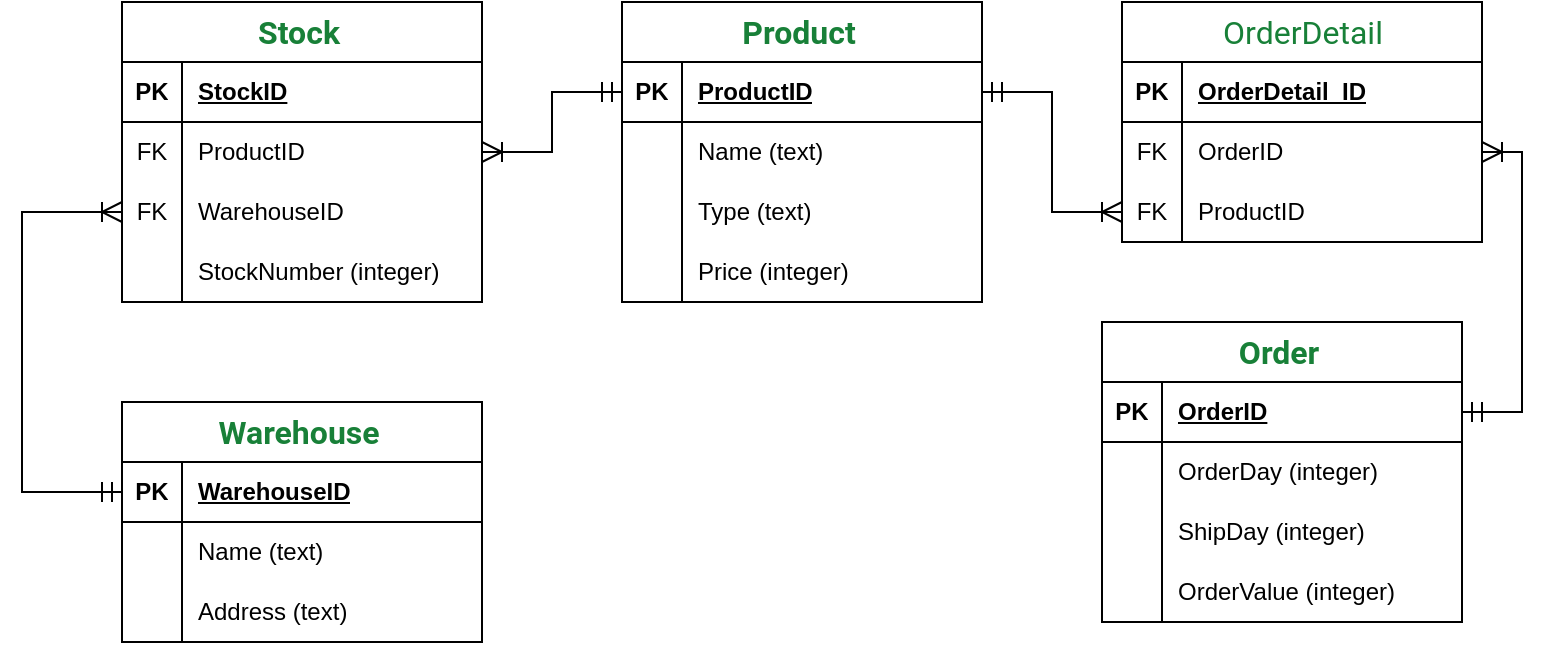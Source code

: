 <mxfile version="27.1.4">
  <diagram id="R2lEEEUBdFMjLlhIrx00" name="Page-1">
    <mxGraphModel dx="499" dy="635" grid="1" gridSize="10" guides="1" tooltips="1" connect="1" arrows="1" fold="1" page="1" pageScale="1" pageWidth="850" pageHeight="1100" math="0" shadow="0" extFonts="Permanent Marker^https://fonts.googleapis.com/css?family=Permanent+Marker">
      <root>
        <mxCell id="0" />
        <mxCell id="1" parent="0" />
        <mxCell id="z6TSqeDzIO31wu6o8p_4-1" value="&lt;span style=&quot;box-sizing: border-box; margin: 0px; padding: 0px; font-size: 12pt; font-weight: 400; text-align: left; white-space-collapse: preserve; background-color: transparent; color: rgb(24, 128, 56); font-family: Roboto, sans-serif;&quot;&gt;&lt;span style=&quot;box-sizing: border-box; margin: 0px; padding: 0px; font-variant-numeric: normal; font-variant-east-asian: normal; font-variant-alternates: normal; font-variant-position: normal; font-variant-emoji: normal; vertical-align: baseline; text-wrap-mode: wrap;&quot;&gt;&lt;span style=&quot;box-sizing: border-box; margin: 0px; padding: 0px; font-weight: bolder;&quot;&gt;Product&lt;/span&gt;&lt;/span&gt;&lt;/span&gt;&lt;span style=&quot;box-sizing: border-box; margin: 0px; padding: 0px; font-size: 12pt; font-weight: 400; text-align: left; white-space-collapse: preserve; background-color: transparent; font-family: Roboto, sans-serif;&quot;&gt;&lt;span style=&quot;box-sizing: border-box; margin: 0px; padding: 0px; font-variant-numeric: normal; font-variant-east-asian: normal; font-variant-alternates: normal; font-variant-position: normal; font-variant-emoji: normal; vertical-align: baseline; text-wrap-mode: wrap;&quot;&gt; &lt;/span&gt;&lt;/span&gt;" style="shape=table;startSize=30;container=1;collapsible=1;childLayout=tableLayout;fixedRows=1;rowLines=0;fontStyle=1;align=center;resizeLast=1;html=1;" vertex="1" parent="1">
          <mxGeometry x="510" y="80" width="180" height="150" as="geometry" />
        </mxCell>
        <mxCell id="z6TSqeDzIO31wu6o8p_4-2" value="" style="shape=tableRow;horizontal=0;startSize=0;swimlaneHead=0;swimlaneBody=0;fillColor=none;collapsible=0;dropTarget=0;points=[[0,0.5],[1,0.5]];portConstraint=eastwest;top=0;left=0;right=0;bottom=1;" vertex="1" parent="z6TSqeDzIO31wu6o8p_4-1">
          <mxGeometry y="30" width="180" height="30" as="geometry" />
        </mxCell>
        <mxCell id="z6TSqeDzIO31wu6o8p_4-3" value="PK" style="shape=partialRectangle;connectable=0;fillColor=none;top=0;left=0;bottom=0;right=0;fontStyle=1;overflow=hidden;whiteSpace=wrap;html=1;" vertex="1" parent="z6TSqeDzIO31wu6o8p_4-2">
          <mxGeometry width="30" height="30" as="geometry">
            <mxRectangle width="30" height="30" as="alternateBounds" />
          </mxGeometry>
        </mxCell>
        <mxCell id="z6TSqeDzIO31wu6o8p_4-4" value="ProductID" style="shape=partialRectangle;connectable=0;fillColor=none;top=0;left=0;bottom=0;right=0;align=left;spacingLeft=6;fontStyle=5;overflow=hidden;whiteSpace=wrap;html=1;" vertex="1" parent="z6TSqeDzIO31wu6o8p_4-2">
          <mxGeometry x="30" width="150" height="30" as="geometry">
            <mxRectangle width="150" height="30" as="alternateBounds" />
          </mxGeometry>
        </mxCell>
        <mxCell id="z6TSqeDzIO31wu6o8p_4-5" value="" style="shape=tableRow;horizontal=0;startSize=0;swimlaneHead=0;swimlaneBody=0;fillColor=none;collapsible=0;dropTarget=0;points=[[0,0.5],[1,0.5]];portConstraint=eastwest;top=0;left=0;right=0;bottom=0;" vertex="1" parent="z6TSqeDzIO31wu6o8p_4-1">
          <mxGeometry y="60" width="180" height="30" as="geometry" />
        </mxCell>
        <mxCell id="z6TSqeDzIO31wu6o8p_4-6" value="" style="shape=partialRectangle;connectable=0;fillColor=none;top=0;left=0;bottom=0;right=0;editable=1;overflow=hidden;whiteSpace=wrap;html=1;" vertex="1" parent="z6TSqeDzIO31wu6o8p_4-5">
          <mxGeometry width="30" height="30" as="geometry">
            <mxRectangle width="30" height="30" as="alternateBounds" />
          </mxGeometry>
        </mxCell>
        <mxCell id="z6TSqeDzIO31wu6o8p_4-7" value="Name (text)" style="shape=partialRectangle;connectable=0;fillColor=none;top=0;left=0;bottom=0;right=0;align=left;spacingLeft=6;overflow=hidden;whiteSpace=wrap;html=1;" vertex="1" parent="z6TSqeDzIO31wu6o8p_4-5">
          <mxGeometry x="30" width="150" height="30" as="geometry">
            <mxRectangle width="150" height="30" as="alternateBounds" />
          </mxGeometry>
        </mxCell>
        <mxCell id="z6TSqeDzIO31wu6o8p_4-8" value="" style="shape=tableRow;horizontal=0;startSize=0;swimlaneHead=0;swimlaneBody=0;fillColor=none;collapsible=0;dropTarget=0;points=[[0,0.5],[1,0.5]];portConstraint=eastwest;top=0;left=0;right=0;bottom=0;" vertex="1" parent="z6TSqeDzIO31wu6o8p_4-1">
          <mxGeometry y="90" width="180" height="30" as="geometry" />
        </mxCell>
        <mxCell id="z6TSqeDzIO31wu6o8p_4-9" value="" style="shape=partialRectangle;connectable=0;fillColor=none;top=0;left=0;bottom=0;right=0;editable=1;overflow=hidden;whiteSpace=wrap;html=1;" vertex="1" parent="z6TSqeDzIO31wu6o8p_4-8">
          <mxGeometry width="30" height="30" as="geometry">
            <mxRectangle width="30" height="30" as="alternateBounds" />
          </mxGeometry>
        </mxCell>
        <mxCell id="z6TSqeDzIO31wu6o8p_4-10" value="Type (text)" style="shape=partialRectangle;connectable=0;fillColor=none;top=0;left=0;bottom=0;right=0;align=left;spacingLeft=6;overflow=hidden;whiteSpace=wrap;html=1;" vertex="1" parent="z6TSqeDzIO31wu6o8p_4-8">
          <mxGeometry x="30" width="150" height="30" as="geometry">
            <mxRectangle width="150" height="30" as="alternateBounds" />
          </mxGeometry>
        </mxCell>
        <mxCell id="z6TSqeDzIO31wu6o8p_4-11" value="" style="shape=tableRow;horizontal=0;startSize=0;swimlaneHead=0;swimlaneBody=0;fillColor=none;collapsible=0;dropTarget=0;points=[[0,0.5],[1,0.5]];portConstraint=eastwest;top=0;left=0;right=0;bottom=0;" vertex="1" parent="z6TSqeDzIO31wu6o8p_4-1">
          <mxGeometry y="120" width="180" height="30" as="geometry" />
        </mxCell>
        <mxCell id="z6TSqeDzIO31wu6o8p_4-12" value="" style="shape=partialRectangle;connectable=0;fillColor=none;top=0;left=0;bottom=0;right=0;editable=1;overflow=hidden;whiteSpace=wrap;html=1;" vertex="1" parent="z6TSqeDzIO31wu6o8p_4-11">
          <mxGeometry width="30" height="30" as="geometry">
            <mxRectangle width="30" height="30" as="alternateBounds" />
          </mxGeometry>
        </mxCell>
        <mxCell id="z6TSqeDzIO31wu6o8p_4-13" value="Price (integer)" style="shape=partialRectangle;connectable=0;fillColor=none;top=0;left=0;bottom=0;right=0;align=left;spacingLeft=6;overflow=hidden;whiteSpace=wrap;html=1;" vertex="1" parent="z6TSqeDzIO31wu6o8p_4-11">
          <mxGeometry x="30" width="150" height="30" as="geometry">
            <mxRectangle width="150" height="30" as="alternateBounds" />
          </mxGeometry>
        </mxCell>
        <mxCell id="z6TSqeDzIO31wu6o8p_4-53" value="&lt;div style=&quot;text-align: left;&quot;&gt;&lt;span style=&quot;box-sizing: border-box; margin: 0px; padding: 0px; font-size: 12pt; font-weight: 400; white-space-collapse: preserve; background-color: transparent; color: rgb(24, 128, 56); font-family: Roboto, sans-serif;&quot;&gt;&lt;span style=&quot;box-sizing: border-box; margin: 0px; padding: 0px; font-variant-numeric: normal; font-variant-east-asian: normal; font-variant-alternates: normal; font-variant-position: normal; font-variant-emoji: normal; vertical-align: baseline; text-wrap-mode: wrap;&quot;&gt;&lt;span style=&quot;box-sizing: border-box; margin: 0px; padding: 0px; font-weight: bolder;&quot;&gt;Order&lt;/span&gt;&lt;/span&gt;&lt;/span&gt;&lt;span style=&quot;box-sizing: border-box; margin: 0px; padding: 0px; font-size: 12pt; font-weight: 400; white-space-collapse: preserve; background-color: transparent; font-family: Roboto, sans-serif;&quot;&gt;&lt;span style=&quot;box-sizing: border-box; margin: 0px; padding: 0px; font-variant-numeric: normal; font-variant-east-asian: normal; font-variant-alternates: normal; font-variant-position: normal; font-variant-emoji: normal; vertical-align: baseline; text-wrap-mode: wrap;&quot;&gt; &lt;/span&gt;&lt;/span&gt;&lt;/div&gt;" style="shape=table;startSize=30;container=1;collapsible=1;childLayout=tableLayout;fixedRows=1;rowLines=0;fontStyle=1;align=center;resizeLast=1;html=1;" vertex="1" parent="1">
          <mxGeometry x="750" y="240" width="180" height="150" as="geometry" />
        </mxCell>
        <mxCell id="z6TSqeDzIO31wu6o8p_4-54" value="" style="shape=tableRow;horizontal=0;startSize=0;swimlaneHead=0;swimlaneBody=0;fillColor=none;collapsible=0;dropTarget=0;points=[[0,0.5],[1,0.5]];portConstraint=eastwest;top=0;left=0;right=0;bottom=1;" vertex="1" parent="z6TSqeDzIO31wu6o8p_4-53">
          <mxGeometry y="30" width="180" height="30" as="geometry" />
        </mxCell>
        <mxCell id="z6TSqeDzIO31wu6o8p_4-55" value="PK" style="shape=partialRectangle;connectable=0;fillColor=none;top=0;left=0;bottom=0;right=0;fontStyle=1;overflow=hidden;whiteSpace=wrap;html=1;" vertex="1" parent="z6TSqeDzIO31wu6o8p_4-54">
          <mxGeometry width="30" height="30" as="geometry">
            <mxRectangle width="30" height="30" as="alternateBounds" />
          </mxGeometry>
        </mxCell>
        <mxCell id="z6TSqeDzIO31wu6o8p_4-56" value="OrderID" style="shape=partialRectangle;connectable=0;fillColor=none;top=0;left=0;bottom=0;right=0;align=left;spacingLeft=6;fontStyle=5;overflow=hidden;whiteSpace=wrap;html=1;" vertex="1" parent="z6TSqeDzIO31wu6o8p_4-54">
          <mxGeometry x="30" width="150" height="30" as="geometry">
            <mxRectangle width="150" height="30" as="alternateBounds" />
          </mxGeometry>
        </mxCell>
        <mxCell id="z6TSqeDzIO31wu6o8p_4-60" value="" style="shape=tableRow;horizontal=0;startSize=0;swimlaneHead=0;swimlaneBody=0;fillColor=none;collapsible=0;dropTarget=0;points=[[0,0.5],[1,0.5]];portConstraint=eastwest;top=0;left=0;right=0;bottom=0;" vertex="1" parent="z6TSqeDzIO31wu6o8p_4-53">
          <mxGeometry y="60" width="180" height="30" as="geometry" />
        </mxCell>
        <mxCell id="z6TSqeDzIO31wu6o8p_4-61" value="" style="shape=partialRectangle;connectable=0;fillColor=none;top=0;left=0;bottom=0;right=0;editable=1;overflow=hidden;whiteSpace=wrap;html=1;" vertex="1" parent="z6TSqeDzIO31wu6o8p_4-60">
          <mxGeometry width="30" height="30" as="geometry">
            <mxRectangle width="30" height="30" as="alternateBounds" />
          </mxGeometry>
        </mxCell>
        <mxCell id="z6TSqeDzIO31wu6o8p_4-62" value="OrderDay (integer)" style="shape=partialRectangle;connectable=0;fillColor=none;top=0;left=0;bottom=0;right=0;align=left;spacingLeft=6;overflow=hidden;whiteSpace=wrap;html=1;" vertex="1" parent="z6TSqeDzIO31wu6o8p_4-60">
          <mxGeometry x="30" width="150" height="30" as="geometry">
            <mxRectangle width="150" height="30" as="alternateBounds" />
          </mxGeometry>
        </mxCell>
        <mxCell id="z6TSqeDzIO31wu6o8p_4-121" style="shape=tableRow;horizontal=0;startSize=0;swimlaneHead=0;swimlaneBody=0;fillColor=none;collapsible=0;dropTarget=0;points=[[0,0.5],[1,0.5]];portConstraint=eastwest;top=0;left=0;right=0;bottom=0;" vertex="1" parent="z6TSqeDzIO31wu6o8p_4-53">
          <mxGeometry y="90" width="180" height="30" as="geometry" />
        </mxCell>
        <mxCell id="z6TSqeDzIO31wu6o8p_4-122" style="shape=partialRectangle;connectable=0;fillColor=none;top=0;left=0;bottom=0;right=0;editable=1;overflow=hidden;whiteSpace=wrap;html=1;" vertex="1" parent="z6TSqeDzIO31wu6o8p_4-121">
          <mxGeometry width="30" height="30" as="geometry">
            <mxRectangle width="30" height="30" as="alternateBounds" />
          </mxGeometry>
        </mxCell>
        <mxCell id="z6TSqeDzIO31wu6o8p_4-123" value="ShipDay (integer)" style="shape=partialRectangle;connectable=0;fillColor=none;top=0;left=0;bottom=0;right=0;align=left;spacingLeft=6;overflow=hidden;whiteSpace=wrap;html=1;" vertex="1" parent="z6TSqeDzIO31wu6o8p_4-121">
          <mxGeometry x="30" width="150" height="30" as="geometry">
            <mxRectangle width="150" height="30" as="alternateBounds" />
          </mxGeometry>
        </mxCell>
        <mxCell id="z6TSqeDzIO31wu6o8p_4-124" style="shape=tableRow;horizontal=0;startSize=0;swimlaneHead=0;swimlaneBody=0;fillColor=none;collapsible=0;dropTarget=0;points=[[0,0.5],[1,0.5]];portConstraint=eastwest;top=0;left=0;right=0;bottom=0;" vertex="1" parent="z6TSqeDzIO31wu6o8p_4-53">
          <mxGeometry y="120" width="180" height="30" as="geometry" />
        </mxCell>
        <mxCell id="z6TSqeDzIO31wu6o8p_4-125" style="shape=partialRectangle;connectable=0;fillColor=none;top=0;left=0;bottom=0;right=0;editable=1;overflow=hidden;whiteSpace=wrap;html=1;" vertex="1" parent="z6TSqeDzIO31wu6o8p_4-124">
          <mxGeometry width="30" height="30" as="geometry">
            <mxRectangle width="30" height="30" as="alternateBounds" />
          </mxGeometry>
        </mxCell>
        <mxCell id="z6TSqeDzIO31wu6o8p_4-126" value="OrderValue (integer)" style="shape=partialRectangle;connectable=0;fillColor=none;top=0;left=0;bottom=0;right=0;align=left;spacingLeft=6;overflow=hidden;whiteSpace=wrap;html=1;" vertex="1" parent="z6TSqeDzIO31wu6o8p_4-124">
          <mxGeometry x="30" width="150" height="30" as="geometry">
            <mxRectangle width="150" height="30" as="alternateBounds" />
          </mxGeometry>
        </mxCell>
        <mxCell id="z6TSqeDzIO31wu6o8p_4-67" value="&lt;span style=&quot;box-sizing: border-box; margin: 0px; padding: 0px; font-size: 12pt; font-weight: 400; text-align: left; white-space-collapse: preserve; background-color: transparent; color: rgb(24, 128, 56); font-family: Roboto, sans-serif;&quot;&gt;&lt;span style=&quot;box-sizing: border-box; margin: 0px; padding: 0px; font-variant-numeric: normal; font-variant-east-asian: normal; font-variant-alternates: normal; font-variant-position: normal; font-variant-emoji: normal; vertical-align: baseline; text-wrap-mode: wrap;&quot;&gt;&lt;span style=&quot;box-sizing: border-box; margin: 0px; padding: 0px; font-weight: bolder;&quot;&gt;Warehouse&lt;/span&gt;&lt;/span&gt;&lt;/span&gt;&lt;span style=&quot;box-sizing: border-box; margin: 0px; padding: 0px; font-size: 12pt; font-weight: 400; text-align: left; white-space-collapse: preserve; background-color: transparent; font-family: Roboto, sans-serif;&quot;&gt;&lt;span style=&quot;box-sizing: border-box; margin: 0px; padding: 0px; font-variant-numeric: normal; font-variant-east-asian: normal; font-variant-alternates: normal; font-variant-position: normal; font-variant-emoji: normal; vertical-align: baseline; text-wrap-mode: wrap;&quot;&gt; &lt;/span&gt;&lt;/span&gt;" style="shape=table;startSize=30;container=1;collapsible=1;childLayout=tableLayout;fixedRows=1;rowLines=0;fontStyle=1;align=center;resizeLast=1;html=1;" vertex="1" parent="1">
          <mxGeometry x="260" y="280" width="180" height="120" as="geometry" />
        </mxCell>
        <mxCell id="z6TSqeDzIO31wu6o8p_4-68" value="" style="shape=tableRow;horizontal=0;startSize=0;swimlaneHead=0;swimlaneBody=0;fillColor=none;collapsible=0;dropTarget=0;points=[[0,0.5],[1,0.5]];portConstraint=eastwest;top=0;left=0;right=0;bottom=1;" vertex="1" parent="z6TSqeDzIO31wu6o8p_4-67">
          <mxGeometry y="30" width="180" height="30" as="geometry" />
        </mxCell>
        <mxCell id="z6TSqeDzIO31wu6o8p_4-69" value="PK" style="shape=partialRectangle;connectable=0;fillColor=none;top=0;left=0;bottom=0;right=0;fontStyle=1;overflow=hidden;whiteSpace=wrap;html=1;" vertex="1" parent="z6TSqeDzIO31wu6o8p_4-68">
          <mxGeometry width="30" height="30" as="geometry">
            <mxRectangle width="30" height="30" as="alternateBounds" />
          </mxGeometry>
        </mxCell>
        <mxCell id="z6TSqeDzIO31wu6o8p_4-70" value="WarehouseID" style="shape=partialRectangle;connectable=0;fillColor=none;top=0;left=0;bottom=0;right=0;align=left;spacingLeft=6;fontStyle=5;overflow=hidden;whiteSpace=wrap;html=1;" vertex="1" parent="z6TSqeDzIO31wu6o8p_4-68">
          <mxGeometry x="30" width="150" height="30" as="geometry">
            <mxRectangle width="150" height="30" as="alternateBounds" />
          </mxGeometry>
        </mxCell>
        <mxCell id="z6TSqeDzIO31wu6o8p_4-71" value="" style="shape=tableRow;horizontal=0;startSize=0;swimlaneHead=0;swimlaneBody=0;fillColor=none;collapsible=0;dropTarget=0;points=[[0,0.5],[1,0.5]];portConstraint=eastwest;top=0;left=0;right=0;bottom=0;" vertex="1" parent="z6TSqeDzIO31wu6o8p_4-67">
          <mxGeometry y="60" width="180" height="30" as="geometry" />
        </mxCell>
        <mxCell id="z6TSqeDzIO31wu6o8p_4-72" value="" style="shape=partialRectangle;connectable=0;fillColor=none;top=0;left=0;bottom=0;right=0;editable=1;overflow=hidden;whiteSpace=wrap;html=1;" vertex="1" parent="z6TSqeDzIO31wu6o8p_4-71">
          <mxGeometry width="30" height="30" as="geometry">
            <mxRectangle width="30" height="30" as="alternateBounds" />
          </mxGeometry>
        </mxCell>
        <mxCell id="z6TSqeDzIO31wu6o8p_4-73" value="Name (text)" style="shape=partialRectangle;connectable=0;fillColor=none;top=0;left=0;bottom=0;right=0;align=left;spacingLeft=6;overflow=hidden;whiteSpace=wrap;html=1;" vertex="1" parent="z6TSqeDzIO31wu6o8p_4-71">
          <mxGeometry x="30" width="150" height="30" as="geometry">
            <mxRectangle width="150" height="30" as="alternateBounds" />
          </mxGeometry>
        </mxCell>
        <mxCell id="z6TSqeDzIO31wu6o8p_4-74" value="" style="shape=tableRow;horizontal=0;startSize=0;swimlaneHead=0;swimlaneBody=0;fillColor=none;collapsible=0;dropTarget=0;points=[[0,0.5],[1,0.5]];portConstraint=eastwest;top=0;left=0;right=0;bottom=0;" vertex="1" parent="z6TSqeDzIO31wu6o8p_4-67">
          <mxGeometry y="90" width="180" height="30" as="geometry" />
        </mxCell>
        <mxCell id="z6TSqeDzIO31wu6o8p_4-75" value="" style="shape=partialRectangle;connectable=0;fillColor=none;top=0;left=0;bottom=0;right=0;editable=1;overflow=hidden;whiteSpace=wrap;html=1;" vertex="1" parent="z6TSqeDzIO31wu6o8p_4-74">
          <mxGeometry width="30" height="30" as="geometry">
            <mxRectangle width="30" height="30" as="alternateBounds" />
          </mxGeometry>
        </mxCell>
        <mxCell id="z6TSqeDzIO31wu6o8p_4-76" value="Address (text)" style="shape=partialRectangle;connectable=0;fillColor=none;top=0;left=0;bottom=0;right=0;align=left;spacingLeft=6;overflow=hidden;whiteSpace=wrap;html=1;" vertex="1" parent="z6TSqeDzIO31wu6o8p_4-74">
          <mxGeometry x="30" width="150" height="30" as="geometry">
            <mxRectangle width="150" height="30" as="alternateBounds" />
          </mxGeometry>
        </mxCell>
        <mxCell id="z6TSqeDzIO31wu6o8p_4-102" value="&lt;span style=&quot;box-sizing: border-box; margin: 0px; padding: 0px; font-size: 12pt; font-weight: 400; text-align: left; white-space-collapse: preserve; background-color: transparent; color: rgb(24, 128, 56); font-family: Roboto, sans-serif;&quot;&gt;&lt;span style=&quot;box-sizing: border-box; margin: 0px; padding: 0px; font-variant-numeric: normal; font-variant-east-asian: normal; font-variant-alternates: normal; font-variant-position: normal; font-variant-emoji: normal; vertical-align: baseline; text-wrap-mode: wrap;&quot;&gt;&lt;span style=&quot;box-sizing: border-box; margin: 0px; padding: 0px; font-weight: bolder;&quot;&gt;Stock&lt;/span&gt;&lt;/span&gt;&lt;/span&gt;&lt;span style=&quot;box-sizing: border-box; margin: 0px; padding: 0px; font-size: 12pt; font-weight: 400; text-align: left; white-space-collapse: preserve; background-color: transparent; font-family: Roboto, sans-serif;&quot;&gt;&lt;span style=&quot;box-sizing: border-box; margin: 0px; padding: 0px; font-variant-numeric: normal; font-variant-east-asian: normal; font-variant-alternates: normal; font-variant-position: normal; font-variant-emoji: normal; vertical-align: baseline; text-wrap-mode: wrap;&quot;&gt; &lt;/span&gt;&lt;/span&gt;" style="shape=table;startSize=30;container=1;collapsible=1;childLayout=tableLayout;fixedRows=1;rowLines=0;fontStyle=1;align=center;resizeLast=1;html=1;fontFamily=Helvetica;fontSize=12;fontColor=default;labelBackgroundColor=default;" vertex="1" parent="1">
          <mxGeometry x="260" y="80" width="180" height="150" as="geometry" />
        </mxCell>
        <mxCell id="z6TSqeDzIO31wu6o8p_4-103" value="" style="shape=tableRow;horizontal=0;startSize=0;swimlaneHead=0;swimlaneBody=0;fillColor=none;collapsible=0;dropTarget=0;points=[[0,0.5],[1,0.5]];portConstraint=eastwest;top=0;left=0;right=0;bottom=1;fontFamily=Helvetica;fontSize=12;fontColor=default;labelBackgroundColor=default;" vertex="1" parent="z6TSqeDzIO31wu6o8p_4-102">
          <mxGeometry y="30" width="180" height="30" as="geometry" />
        </mxCell>
        <mxCell id="z6TSqeDzIO31wu6o8p_4-104" value="PK" style="shape=partialRectangle;connectable=0;fillColor=none;top=0;left=0;bottom=0;right=0;fontStyle=1;overflow=hidden;whiteSpace=wrap;html=1;fontFamily=Helvetica;fontSize=12;fontColor=default;labelBackgroundColor=default;" vertex="1" parent="z6TSqeDzIO31wu6o8p_4-103">
          <mxGeometry width="30" height="30" as="geometry">
            <mxRectangle width="30" height="30" as="alternateBounds" />
          </mxGeometry>
        </mxCell>
        <mxCell id="z6TSqeDzIO31wu6o8p_4-105" value="StockID" style="shape=partialRectangle;connectable=0;fillColor=none;top=0;left=0;bottom=0;right=0;align=left;spacingLeft=6;fontStyle=5;overflow=hidden;whiteSpace=wrap;html=1;fontFamily=Helvetica;fontSize=12;fontColor=default;labelBackgroundColor=default;" vertex="1" parent="z6TSqeDzIO31wu6o8p_4-103">
          <mxGeometry x="30" width="150" height="30" as="geometry">
            <mxRectangle width="150" height="30" as="alternateBounds" />
          </mxGeometry>
        </mxCell>
        <mxCell id="z6TSqeDzIO31wu6o8p_4-106" value="" style="shape=tableRow;horizontal=0;startSize=0;swimlaneHead=0;swimlaneBody=0;fillColor=none;collapsible=0;dropTarget=0;points=[[0,0.5],[1,0.5]];portConstraint=eastwest;top=0;left=0;right=0;bottom=0;fontFamily=Helvetica;fontSize=12;fontColor=default;labelBackgroundColor=default;" vertex="1" parent="z6TSqeDzIO31wu6o8p_4-102">
          <mxGeometry y="60" width="180" height="30" as="geometry" />
        </mxCell>
        <mxCell id="z6TSqeDzIO31wu6o8p_4-107" value="FK" style="shape=partialRectangle;connectable=0;fillColor=none;top=0;left=0;bottom=0;right=0;editable=1;overflow=hidden;whiteSpace=wrap;html=1;fontFamily=Helvetica;fontSize=12;fontColor=default;labelBackgroundColor=default;" vertex="1" parent="z6TSqeDzIO31wu6o8p_4-106">
          <mxGeometry width="30" height="30" as="geometry">
            <mxRectangle width="30" height="30" as="alternateBounds" />
          </mxGeometry>
        </mxCell>
        <mxCell id="z6TSqeDzIO31wu6o8p_4-108" value="ProductID&amp;nbsp;" style="shape=partialRectangle;connectable=0;fillColor=none;top=0;left=0;bottom=0;right=0;align=left;spacingLeft=6;overflow=hidden;whiteSpace=wrap;html=1;fontFamily=Helvetica;fontSize=12;fontColor=default;labelBackgroundColor=default;" vertex="1" parent="z6TSqeDzIO31wu6o8p_4-106">
          <mxGeometry x="30" width="150" height="30" as="geometry">
            <mxRectangle width="150" height="30" as="alternateBounds" />
          </mxGeometry>
        </mxCell>
        <mxCell id="z6TSqeDzIO31wu6o8p_4-109" value="" style="shape=tableRow;horizontal=0;startSize=0;swimlaneHead=0;swimlaneBody=0;fillColor=none;collapsible=0;dropTarget=0;points=[[0,0.5],[1,0.5]];portConstraint=eastwest;top=0;left=0;right=0;bottom=0;fontFamily=Helvetica;fontSize=12;fontColor=default;labelBackgroundColor=default;" vertex="1" parent="z6TSqeDzIO31wu6o8p_4-102">
          <mxGeometry y="90" width="180" height="30" as="geometry" />
        </mxCell>
        <mxCell id="z6TSqeDzIO31wu6o8p_4-110" value="FK" style="shape=partialRectangle;connectable=0;fillColor=none;top=0;left=0;bottom=0;right=0;editable=1;overflow=hidden;whiteSpace=wrap;html=1;fontFamily=Helvetica;fontSize=12;fontColor=default;labelBackgroundColor=default;" vertex="1" parent="z6TSqeDzIO31wu6o8p_4-109">
          <mxGeometry width="30" height="30" as="geometry">
            <mxRectangle width="30" height="30" as="alternateBounds" />
          </mxGeometry>
        </mxCell>
        <mxCell id="z6TSqeDzIO31wu6o8p_4-111" value="WarehouseID" style="shape=partialRectangle;connectable=0;fillColor=none;top=0;left=0;bottom=0;right=0;align=left;spacingLeft=6;overflow=hidden;whiteSpace=wrap;html=1;fontFamily=Helvetica;fontSize=12;fontColor=default;labelBackgroundColor=default;" vertex="1" parent="z6TSqeDzIO31wu6o8p_4-109">
          <mxGeometry x="30" width="150" height="30" as="geometry">
            <mxRectangle width="150" height="30" as="alternateBounds" />
          </mxGeometry>
        </mxCell>
        <mxCell id="z6TSqeDzIO31wu6o8p_4-132" style="shape=tableRow;horizontal=0;startSize=0;swimlaneHead=0;swimlaneBody=0;fillColor=none;collapsible=0;dropTarget=0;points=[[0,0.5],[1,0.5]];portConstraint=eastwest;top=0;left=0;right=0;bottom=0;fontFamily=Helvetica;fontSize=12;fontColor=default;labelBackgroundColor=default;" vertex="1" parent="z6TSqeDzIO31wu6o8p_4-102">
          <mxGeometry y="120" width="180" height="30" as="geometry" />
        </mxCell>
        <mxCell id="z6TSqeDzIO31wu6o8p_4-133" style="shape=partialRectangle;connectable=0;fillColor=none;top=0;left=0;bottom=0;right=0;editable=1;overflow=hidden;whiteSpace=wrap;html=1;fontFamily=Helvetica;fontSize=12;fontColor=default;labelBackgroundColor=default;" vertex="1" parent="z6TSqeDzIO31wu6o8p_4-132">
          <mxGeometry width="30" height="30" as="geometry">
            <mxRectangle width="30" height="30" as="alternateBounds" />
          </mxGeometry>
        </mxCell>
        <mxCell id="z6TSqeDzIO31wu6o8p_4-134" value="StockNumber (integer)" style="shape=partialRectangle;connectable=0;fillColor=none;top=0;left=0;bottom=0;right=0;align=left;spacingLeft=6;overflow=hidden;whiteSpace=wrap;html=1;fontFamily=Helvetica;fontSize=12;fontColor=default;labelBackgroundColor=default;" vertex="1" parent="z6TSqeDzIO31wu6o8p_4-132">
          <mxGeometry x="30" width="150" height="30" as="geometry">
            <mxRectangle width="150" height="30" as="alternateBounds" />
          </mxGeometry>
        </mxCell>
        <mxCell id="z6TSqeDzIO31wu6o8p_4-130" style="edgeStyle=orthogonalEdgeStyle;shape=connector;rounded=0;orthogonalLoop=1;jettySize=auto;html=1;entryX=0;entryY=0.5;entryDx=0;entryDy=0;strokeColor=default;align=center;verticalAlign=middle;fontFamily=Helvetica;fontSize=12;fontColor=default;labelBackgroundColor=default;startArrow=ERmandOne;startFill=0;startSize=8;endArrow=ERoneToMany;endFill=0;endSize=8;" edge="1" parent="1" source="z6TSqeDzIO31wu6o8p_4-2" target="z6TSqeDzIO31wu6o8p_4-57">
          <mxGeometry relative="1" as="geometry" />
        </mxCell>
        <mxCell id="z6TSqeDzIO31wu6o8p_4-137" value="&lt;span style=&quot;color: rgb(24, 128, 56); font-family: Roboto, sans-serif; font-size: 16px; font-weight: 400; text-align: left; white-space: pre-wrap;&quot;&gt;OrderDetail&lt;/span&gt;" style="shape=table;startSize=30;container=1;collapsible=1;childLayout=tableLayout;fixedRows=1;rowLines=0;fontStyle=1;align=center;resizeLast=1;html=1;fontFamily=Helvetica;fontSize=12;fontColor=default;labelBackgroundColor=default;" vertex="1" parent="1">
          <mxGeometry x="760" y="80" width="180" height="120" as="geometry" />
        </mxCell>
        <mxCell id="z6TSqeDzIO31wu6o8p_4-138" value="" style="shape=tableRow;horizontal=0;startSize=0;swimlaneHead=0;swimlaneBody=0;fillColor=none;collapsible=0;dropTarget=0;points=[[0,0.5],[1,0.5]];portConstraint=eastwest;top=0;left=0;right=0;bottom=1;fontFamily=Helvetica;fontSize=12;fontColor=default;labelBackgroundColor=default;" vertex="1" parent="z6TSqeDzIO31wu6o8p_4-137">
          <mxGeometry y="30" width="180" height="30" as="geometry" />
        </mxCell>
        <mxCell id="z6TSqeDzIO31wu6o8p_4-139" value="PK" style="shape=partialRectangle;connectable=0;fillColor=none;top=0;left=0;bottom=0;right=0;fontStyle=1;overflow=hidden;whiteSpace=wrap;html=1;fontFamily=Helvetica;fontSize=12;fontColor=default;labelBackgroundColor=default;" vertex="1" parent="z6TSqeDzIO31wu6o8p_4-138">
          <mxGeometry width="30" height="30" as="geometry">
            <mxRectangle width="30" height="30" as="alternateBounds" />
          </mxGeometry>
        </mxCell>
        <mxCell id="z6TSqeDzIO31wu6o8p_4-140" value="OrderDetail_ID" style="shape=partialRectangle;connectable=0;fillColor=none;top=0;left=0;bottom=0;right=0;align=left;spacingLeft=6;fontStyle=5;overflow=hidden;whiteSpace=wrap;html=1;fontFamily=Helvetica;fontSize=12;fontColor=default;labelBackgroundColor=default;" vertex="1" parent="z6TSqeDzIO31wu6o8p_4-138">
          <mxGeometry x="30" width="150" height="30" as="geometry">
            <mxRectangle width="150" height="30" as="alternateBounds" />
          </mxGeometry>
        </mxCell>
        <mxCell id="z6TSqeDzIO31wu6o8p_4-141" value="" style="shape=tableRow;horizontal=0;startSize=0;swimlaneHead=0;swimlaneBody=0;fillColor=none;collapsible=0;dropTarget=0;points=[[0,0.5],[1,0.5]];portConstraint=eastwest;top=0;left=0;right=0;bottom=0;fontFamily=Helvetica;fontSize=12;fontColor=default;labelBackgroundColor=default;" vertex="1" parent="z6TSqeDzIO31wu6o8p_4-137">
          <mxGeometry y="60" width="180" height="30" as="geometry" />
        </mxCell>
        <mxCell id="z6TSqeDzIO31wu6o8p_4-142" value="FK" style="shape=partialRectangle;connectable=0;fillColor=none;top=0;left=0;bottom=0;right=0;editable=1;overflow=hidden;whiteSpace=wrap;html=1;fontFamily=Helvetica;fontSize=12;fontColor=default;labelBackgroundColor=default;" vertex="1" parent="z6TSqeDzIO31wu6o8p_4-141">
          <mxGeometry width="30" height="30" as="geometry">
            <mxRectangle width="30" height="30" as="alternateBounds" />
          </mxGeometry>
        </mxCell>
        <mxCell id="z6TSqeDzIO31wu6o8p_4-143" value="OrderID" style="shape=partialRectangle;connectable=0;fillColor=none;top=0;left=0;bottom=0;right=0;align=left;spacingLeft=6;overflow=hidden;whiteSpace=wrap;html=1;fontFamily=Helvetica;fontSize=12;fontColor=default;labelBackgroundColor=default;" vertex="1" parent="z6TSqeDzIO31wu6o8p_4-141">
          <mxGeometry x="30" width="150" height="30" as="geometry">
            <mxRectangle width="150" height="30" as="alternateBounds" />
          </mxGeometry>
        </mxCell>
        <mxCell id="z6TSqeDzIO31wu6o8p_4-144" value="" style="shape=tableRow;horizontal=0;startSize=0;swimlaneHead=0;swimlaneBody=0;fillColor=none;collapsible=0;dropTarget=0;points=[[0,0.5],[1,0.5]];portConstraint=eastwest;top=0;left=0;right=0;bottom=0;fontFamily=Helvetica;fontSize=12;fontColor=default;labelBackgroundColor=default;" vertex="1" parent="z6TSqeDzIO31wu6o8p_4-137">
          <mxGeometry y="90" width="180" height="30" as="geometry" />
        </mxCell>
        <mxCell id="z6TSqeDzIO31wu6o8p_4-145" value="FK" style="shape=partialRectangle;connectable=0;fillColor=none;top=0;left=0;bottom=0;right=0;editable=1;overflow=hidden;whiteSpace=wrap;html=1;fontFamily=Helvetica;fontSize=12;fontColor=default;labelBackgroundColor=default;" vertex="1" parent="z6TSqeDzIO31wu6o8p_4-144">
          <mxGeometry width="30" height="30" as="geometry">
            <mxRectangle width="30" height="30" as="alternateBounds" />
          </mxGeometry>
        </mxCell>
        <mxCell id="z6TSqeDzIO31wu6o8p_4-146" value="ProductID" style="shape=partialRectangle;connectable=0;fillColor=none;top=0;left=0;bottom=0;right=0;align=left;spacingLeft=6;overflow=hidden;whiteSpace=wrap;html=1;fontFamily=Helvetica;fontSize=12;fontColor=default;labelBackgroundColor=default;" vertex="1" parent="z6TSqeDzIO31wu6o8p_4-144">
          <mxGeometry x="30" width="150" height="30" as="geometry">
            <mxRectangle width="150" height="30" as="alternateBounds" />
          </mxGeometry>
        </mxCell>
        <mxCell id="z6TSqeDzIO31wu6o8p_4-157" style="edgeStyle=orthogonalEdgeStyle;shape=connector;rounded=0;orthogonalLoop=1;jettySize=auto;html=1;entryX=0;entryY=0.5;entryDx=0;entryDy=0;strokeColor=default;align=center;verticalAlign=middle;fontFamily=Helvetica;fontSize=12;fontColor=default;labelBackgroundColor=default;startArrow=ERmandOne;startFill=0;startSize=8;endArrow=ERoneToMany;endFill=0;endSize=8;" edge="1" parent="1" source="z6TSqeDzIO31wu6o8p_4-2" target="z6TSqeDzIO31wu6o8p_4-144">
          <mxGeometry relative="1" as="geometry" />
        </mxCell>
        <mxCell id="z6TSqeDzIO31wu6o8p_4-158" style="edgeStyle=orthogonalEdgeStyle;shape=connector;rounded=0;orthogonalLoop=1;jettySize=auto;html=1;entryX=1;entryY=0.5;entryDx=0;entryDy=0;strokeColor=default;align=center;verticalAlign=middle;fontFamily=Helvetica;fontSize=12;fontColor=default;labelBackgroundColor=default;startArrow=ERmandOne;startFill=0;startSize=8;endArrow=ERoneToMany;endFill=0;endSize=8;" edge="1" parent="1" source="z6TSqeDzIO31wu6o8p_4-54" target="z6TSqeDzIO31wu6o8p_4-141">
          <mxGeometry relative="1" as="geometry" />
        </mxCell>
        <mxCell id="z6TSqeDzIO31wu6o8p_4-159" style="edgeStyle=orthogonalEdgeStyle;shape=connector;rounded=0;orthogonalLoop=1;jettySize=auto;html=1;entryX=0;entryY=0.5;entryDx=0;entryDy=0;strokeColor=default;align=center;verticalAlign=middle;fontFamily=Helvetica;fontSize=12;fontColor=default;labelBackgroundColor=default;startArrow=ERmandOne;startFill=0;startSize=8;endArrow=ERoneToMany;endFill=0;endSize=8;" edge="1" parent="1" source="z6TSqeDzIO31wu6o8p_4-68" target="z6TSqeDzIO31wu6o8p_4-109">
          <mxGeometry relative="1" as="geometry">
            <Array as="points">
              <mxPoint x="210" y="325" />
              <mxPoint x="210" y="185" />
            </Array>
          </mxGeometry>
        </mxCell>
        <mxCell id="z6TSqeDzIO31wu6o8p_4-152" style="edgeStyle=orthogonalEdgeStyle;shape=connector;rounded=0;orthogonalLoop=1;jettySize=auto;html=1;strokeColor=default;align=center;verticalAlign=middle;fontFamily=Helvetica;fontSize=12;fontColor=default;labelBackgroundColor=default;startArrow=ERmandOne;startFill=0;startSize=8;endArrow=ERoneToMany;endFill=0;endSize=8;exitX=0;exitY=0.5;exitDx=0;exitDy=0;" edge="1" parent="1" source="z6TSqeDzIO31wu6o8p_4-2" target="z6TSqeDzIO31wu6o8p_4-106">
          <mxGeometry relative="1" as="geometry" />
        </mxCell>
      </root>
    </mxGraphModel>
  </diagram>
</mxfile>
